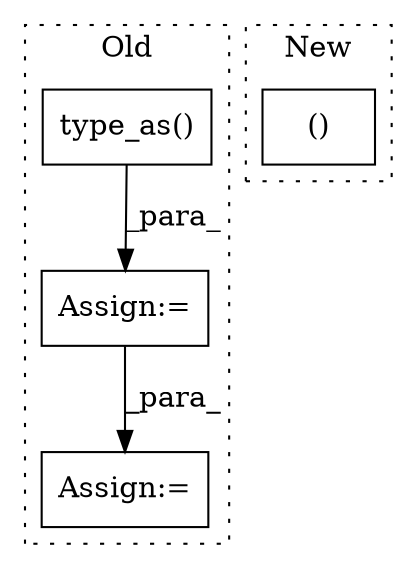 digraph G {
subgraph cluster0 {
1 [label="type_as()" a="75" s="32517,32557" l="20,1" shape="box"];
3 [label="Assign:=" a="68" s="32900" l="3" shape="box"];
4 [label="Assign:=" a="68" s="33067" l="3" shape="box"];
label = "Old";
style="dotted";
}
subgraph cluster1 {
2 [label="()" a="54" s="30422" l="52" shape="box"];
label = "New";
style="dotted";
}
1 -> 3 [label="_para_"];
3 -> 4 [label="_para_"];
}